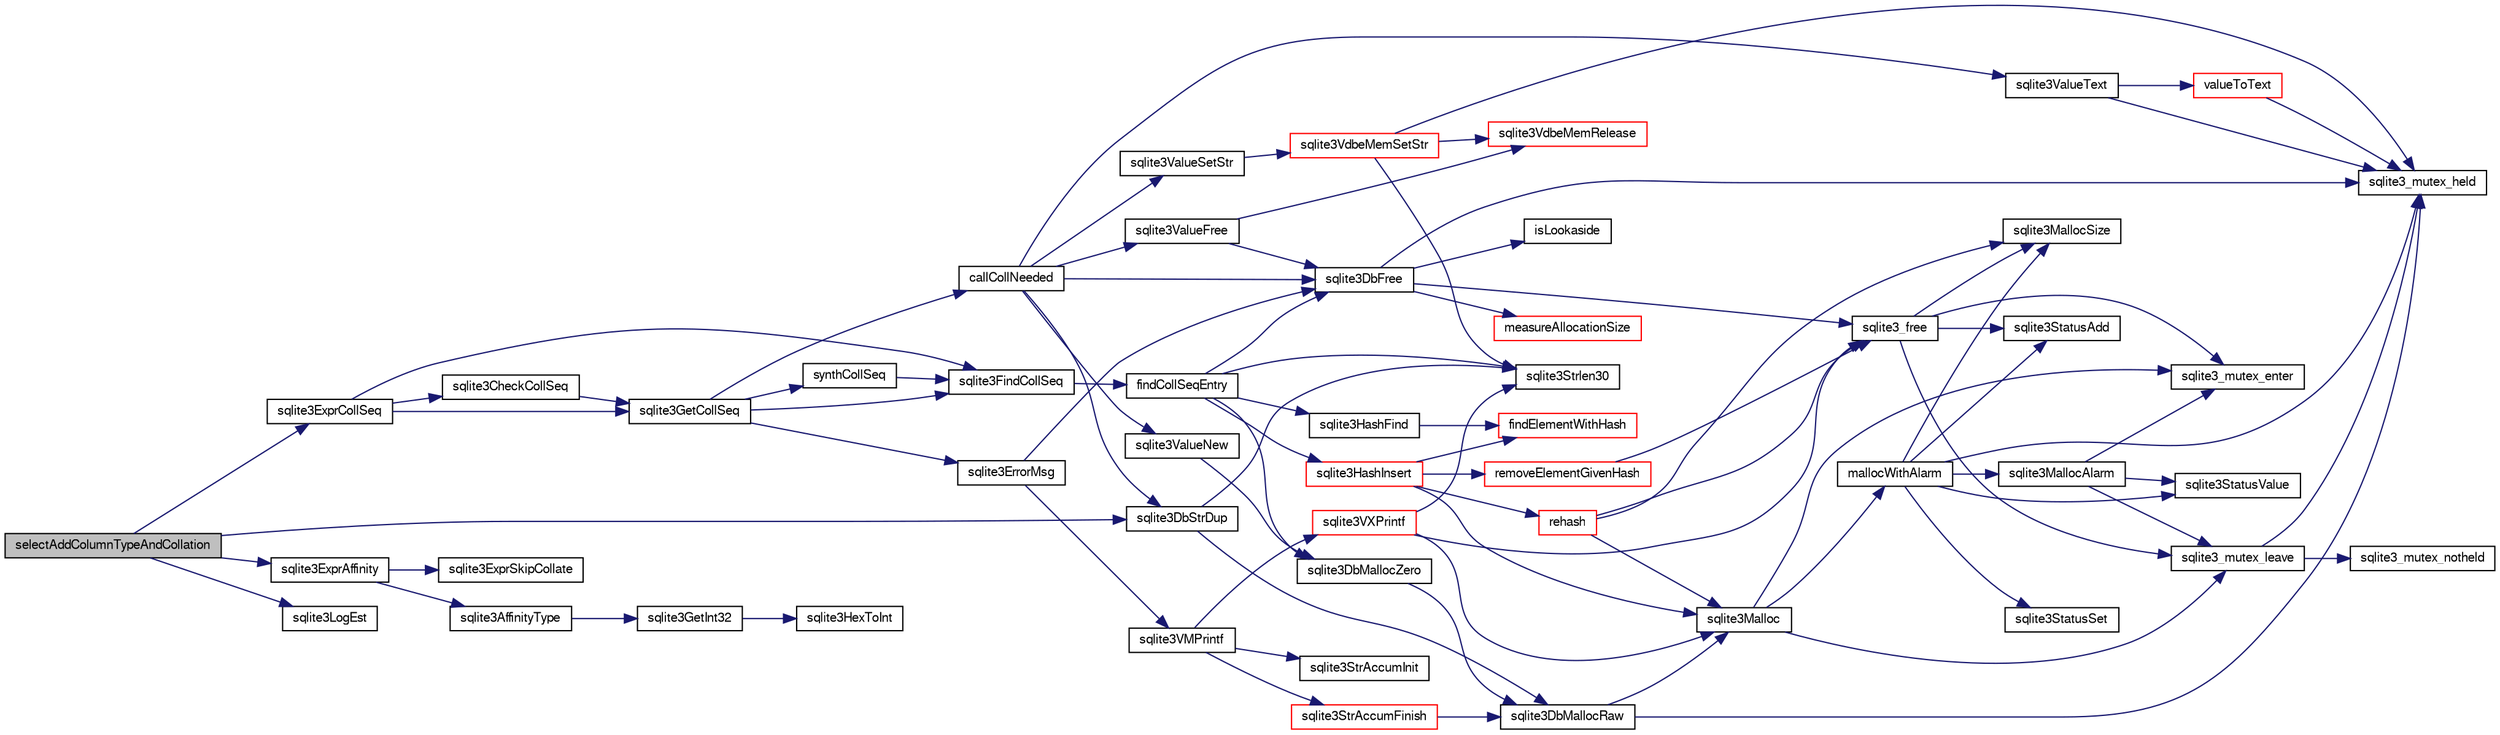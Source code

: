 digraph "selectAddColumnTypeAndCollation"
{
  edge [fontname="FreeSans",fontsize="10",labelfontname="FreeSans",labelfontsize="10"];
  node [fontname="FreeSans",fontsize="10",shape=record];
  rankdir="LR";
  Node285652 [label="selectAddColumnTypeAndCollation",height=0.2,width=0.4,color="black", fillcolor="grey75", style="filled", fontcolor="black"];
  Node285652 -> Node285653 [color="midnightblue",fontsize="10",style="solid",fontname="FreeSans"];
  Node285653 [label="sqlite3DbStrDup",height=0.2,width=0.4,color="black", fillcolor="white", style="filled",URL="$sqlite3_8c.html#a0ec4772ee6de7316ecd1e6cabb1beeef"];
  Node285653 -> Node285654 [color="midnightblue",fontsize="10",style="solid",fontname="FreeSans"];
  Node285654 [label="sqlite3Strlen30",height=0.2,width=0.4,color="black", fillcolor="white", style="filled",URL="$sqlite3_8c.html#a3dcd80ba41f1a308193dee74857b62a7"];
  Node285653 -> Node285655 [color="midnightblue",fontsize="10",style="solid",fontname="FreeSans"];
  Node285655 [label="sqlite3DbMallocRaw",height=0.2,width=0.4,color="black", fillcolor="white", style="filled",URL="$sqlite3_8c.html#abbe8be0cf7175e11ddc3e2218fad924e"];
  Node285655 -> Node285656 [color="midnightblue",fontsize="10",style="solid",fontname="FreeSans"];
  Node285656 [label="sqlite3_mutex_held",height=0.2,width=0.4,color="black", fillcolor="white", style="filled",URL="$sqlite3_8c.html#acf77da68932b6bc163c5e68547ecc3e7"];
  Node285655 -> Node285657 [color="midnightblue",fontsize="10",style="solid",fontname="FreeSans"];
  Node285657 [label="sqlite3Malloc",height=0.2,width=0.4,color="black", fillcolor="white", style="filled",URL="$sqlite3_8c.html#a361a2eaa846b1885f123abe46f5d8b2b"];
  Node285657 -> Node285658 [color="midnightblue",fontsize="10",style="solid",fontname="FreeSans"];
  Node285658 [label="sqlite3_mutex_enter",height=0.2,width=0.4,color="black", fillcolor="white", style="filled",URL="$sqlite3_8c.html#a1c12cde690bd89f104de5cbad12a6bf5"];
  Node285657 -> Node285659 [color="midnightblue",fontsize="10",style="solid",fontname="FreeSans"];
  Node285659 [label="mallocWithAlarm",height=0.2,width=0.4,color="black", fillcolor="white", style="filled",URL="$sqlite3_8c.html#ab070d5cf8e48ec8a6a43cf025d48598b"];
  Node285659 -> Node285656 [color="midnightblue",fontsize="10",style="solid",fontname="FreeSans"];
  Node285659 -> Node285660 [color="midnightblue",fontsize="10",style="solid",fontname="FreeSans"];
  Node285660 [label="sqlite3StatusSet",height=0.2,width=0.4,color="black", fillcolor="white", style="filled",URL="$sqlite3_8c.html#afec7586c01fcb5ea17dc9d7725a589d9"];
  Node285659 -> Node285661 [color="midnightblue",fontsize="10",style="solid",fontname="FreeSans"];
  Node285661 [label="sqlite3StatusValue",height=0.2,width=0.4,color="black", fillcolor="white", style="filled",URL="$sqlite3_8c.html#a30b8ac296c6e200c1fa57708d52c6ef6"];
  Node285659 -> Node285662 [color="midnightblue",fontsize="10",style="solid",fontname="FreeSans"];
  Node285662 [label="sqlite3MallocAlarm",height=0.2,width=0.4,color="black", fillcolor="white", style="filled",URL="$sqlite3_8c.html#ada66988e8471d1198f3219c062377508"];
  Node285662 -> Node285661 [color="midnightblue",fontsize="10",style="solid",fontname="FreeSans"];
  Node285662 -> Node285663 [color="midnightblue",fontsize="10",style="solid",fontname="FreeSans"];
  Node285663 [label="sqlite3_mutex_leave",height=0.2,width=0.4,color="black", fillcolor="white", style="filled",URL="$sqlite3_8c.html#a5838d235601dbd3c1fa993555c6bcc93"];
  Node285663 -> Node285656 [color="midnightblue",fontsize="10",style="solid",fontname="FreeSans"];
  Node285663 -> Node285664 [color="midnightblue",fontsize="10",style="solid",fontname="FreeSans"];
  Node285664 [label="sqlite3_mutex_notheld",height=0.2,width=0.4,color="black", fillcolor="white", style="filled",URL="$sqlite3_8c.html#a83967c837c1c000d3b5adcfaa688f5dc"];
  Node285662 -> Node285658 [color="midnightblue",fontsize="10",style="solid",fontname="FreeSans"];
  Node285659 -> Node285665 [color="midnightblue",fontsize="10",style="solid",fontname="FreeSans"];
  Node285665 [label="sqlite3MallocSize",height=0.2,width=0.4,color="black", fillcolor="white", style="filled",URL="$sqlite3_8c.html#acf5d2a5f35270bafb050bd2def576955"];
  Node285659 -> Node285666 [color="midnightblue",fontsize="10",style="solid",fontname="FreeSans"];
  Node285666 [label="sqlite3StatusAdd",height=0.2,width=0.4,color="black", fillcolor="white", style="filled",URL="$sqlite3_8c.html#afa029f93586aeab4cc85360905dae9cd"];
  Node285657 -> Node285663 [color="midnightblue",fontsize="10",style="solid",fontname="FreeSans"];
  Node285652 -> Node285667 [color="midnightblue",fontsize="10",style="solid",fontname="FreeSans"];
  Node285667 [label="sqlite3ExprAffinity",height=0.2,width=0.4,color="black", fillcolor="white", style="filled",URL="$sqlite3_8c.html#aca6a667380b05650f917422118d8b7d3"];
  Node285667 -> Node285668 [color="midnightblue",fontsize="10",style="solid",fontname="FreeSans"];
  Node285668 [label="sqlite3ExprSkipCollate",height=0.2,width=0.4,color="black", fillcolor="white", style="filled",URL="$sqlite3_8c.html#a91b59896d4e3534de7c33940dca8537c"];
  Node285667 -> Node285669 [color="midnightblue",fontsize="10",style="solid",fontname="FreeSans"];
  Node285669 [label="sqlite3AffinityType",height=0.2,width=0.4,color="black", fillcolor="white", style="filled",URL="$sqlite3_8c.html#ad3b6641027549ec6634f6239256676bd"];
  Node285669 -> Node285670 [color="midnightblue",fontsize="10",style="solid",fontname="FreeSans"];
  Node285670 [label="sqlite3GetInt32",height=0.2,width=0.4,color="black", fillcolor="white", style="filled",URL="$sqlite3_8c.html#a5f876209b4343549fc9224cd11c70928"];
  Node285670 -> Node285671 [color="midnightblue",fontsize="10",style="solid",fontname="FreeSans"];
  Node285671 [label="sqlite3HexToInt",height=0.2,width=0.4,color="black", fillcolor="white", style="filled",URL="$sqlite3_8c.html#ae3802c77b18399c03c8c9f973ff47239"];
  Node285652 -> Node285672 [color="midnightblue",fontsize="10",style="solid",fontname="FreeSans"];
  Node285672 [label="sqlite3ExprCollSeq",height=0.2,width=0.4,color="black", fillcolor="white", style="filled",URL="$sqlite3_8c.html#af36e271ed5ce13d4f2d088a766529574"];
  Node285672 -> Node285673 [color="midnightblue",fontsize="10",style="solid",fontname="FreeSans"];
  Node285673 [label="sqlite3GetCollSeq",height=0.2,width=0.4,color="black", fillcolor="white", style="filled",URL="$sqlite3_8c.html#a4ed2e10e20f9616894d068c6c73c3134"];
  Node285673 -> Node285674 [color="midnightblue",fontsize="10",style="solid",fontname="FreeSans"];
  Node285674 [label="sqlite3FindCollSeq",height=0.2,width=0.4,color="black", fillcolor="white", style="filled",URL="$sqlite3_8c.html#ac4f91d39f24a6435de12698fdb16bc14"];
  Node285674 -> Node285675 [color="midnightblue",fontsize="10",style="solid",fontname="FreeSans"];
  Node285675 [label="findCollSeqEntry",height=0.2,width=0.4,color="black", fillcolor="white", style="filled",URL="$sqlite3_8c.html#aaf9ae07c81dca508e137b5880e94aa98"];
  Node285675 -> Node285676 [color="midnightblue",fontsize="10",style="solid",fontname="FreeSans"];
  Node285676 [label="sqlite3HashFind",height=0.2,width=0.4,color="black", fillcolor="white", style="filled",URL="$sqlite3_8c.html#a8ca124229470a66b4c9c141ded48e2aa"];
  Node285676 -> Node285677 [color="midnightblue",fontsize="10",style="solid",fontname="FreeSans"];
  Node285677 [label="findElementWithHash",height=0.2,width=0.4,color="red", fillcolor="white", style="filled",URL="$sqlite3_8c.html#a75c0f574fa5d51702434c6e980d57d7f"];
  Node285675 -> Node285654 [color="midnightblue",fontsize="10",style="solid",fontname="FreeSans"];
  Node285675 -> Node285679 [color="midnightblue",fontsize="10",style="solid",fontname="FreeSans"];
  Node285679 [label="sqlite3DbMallocZero",height=0.2,width=0.4,color="black", fillcolor="white", style="filled",URL="$sqlite3_8c.html#a49cfebac9d6067a03442c92af73f33e4"];
  Node285679 -> Node285655 [color="midnightblue",fontsize="10",style="solid",fontname="FreeSans"];
  Node285675 -> Node285680 [color="midnightblue",fontsize="10",style="solid",fontname="FreeSans"];
  Node285680 [label="sqlite3HashInsert",height=0.2,width=0.4,color="red", fillcolor="white", style="filled",URL="$sqlite3_8c.html#aebbc6c13b3c139d5f3463938f441da3d"];
  Node285680 -> Node285677 [color="midnightblue",fontsize="10",style="solid",fontname="FreeSans"];
  Node285680 -> Node285681 [color="midnightblue",fontsize="10",style="solid",fontname="FreeSans"];
  Node285681 [label="removeElementGivenHash",height=0.2,width=0.4,color="red", fillcolor="white", style="filled",URL="$sqlite3_8c.html#a97ff4ac3846af0f8caf5426adfa2808a"];
  Node285681 -> Node285682 [color="midnightblue",fontsize="10",style="solid",fontname="FreeSans"];
  Node285682 [label="sqlite3_free",height=0.2,width=0.4,color="black", fillcolor="white", style="filled",URL="$sqlite3_8c.html#a6552349e36a8a691af5487999ab09519"];
  Node285682 -> Node285658 [color="midnightblue",fontsize="10",style="solid",fontname="FreeSans"];
  Node285682 -> Node285666 [color="midnightblue",fontsize="10",style="solid",fontname="FreeSans"];
  Node285682 -> Node285665 [color="midnightblue",fontsize="10",style="solid",fontname="FreeSans"];
  Node285682 -> Node285663 [color="midnightblue",fontsize="10",style="solid",fontname="FreeSans"];
  Node285680 -> Node285657 [color="midnightblue",fontsize="10",style="solid",fontname="FreeSans"];
  Node285680 -> Node285684 [color="midnightblue",fontsize="10",style="solid",fontname="FreeSans"];
  Node285684 [label="rehash",height=0.2,width=0.4,color="red", fillcolor="white", style="filled",URL="$sqlite3_8c.html#a4851529638f6c7af16239ee6e2dcc628"];
  Node285684 -> Node285657 [color="midnightblue",fontsize="10",style="solid",fontname="FreeSans"];
  Node285684 -> Node285682 [color="midnightblue",fontsize="10",style="solid",fontname="FreeSans"];
  Node285684 -> Node285665 [color="midnightblue",fontsize="10",style="solid",fontname="FreeSans"];
  Node285675 -> Node285697 [color="midnightblue",fontsize="10",style="solid",fontname="FreeSans"];
  Node285697 [label="sqlite3DbFree",height=0.2,width=0.4,color="black", fillcolor="white", style="filled",URL="$sqlite3_8c.html#ac70ab821a6607b4a1b909582dc37a069"];
  Node285697 -> Node285656 [color="midnightblue",fontsize="10",style="solid",fontname="FreeSans"];
  Node285697 -> Node285698 [color="midnightblue",fontsize="10",style="solid",fontname="FreeSans"];
  Node285698 [label="measureAllocationSize",height=0.2,width=0.4,color="red", fillcolor="white", style="filled",URL="$sqlite3_8c.html#a45731e644a22fdb756e2b6337224217a"];
  Node285697 -> Node285700 [color="midnightblue",fontsize="10",style="solid",fontname="FreeSans"];
  Node285700 [label="isLookaside",height=0.2,width=0.4,color="black", fillcolor="white", style="filled",URL="$sqlite3_8c.html#a770fa05ff9717b75e16f4d968a77b897"];
  Node285697 -> Node285682 [color="midnightblue",fontsize="10",style="solid",fontname="FreeSans"];
  Node285673 -> Node285953 [color="midnightblue",fontsize="10",style="solid",fontname="FreeSans"];
  Node285953 [label="callCollNeeded",height=0.2,width=0.4,color="black", fillcolor="white", style="filled",URL="$sqlite3_8c.html#a4b69d70c8956d161ab4ec05d87ae1054"];
  Node285953 -> Node285653 [color="midnightblue",fontsize="10",style="solid",fontname="FreeSans"];
  Node285953 -> Node285697 [color="midnightblue",fontsize="10",style="solid",fontname="FreeSans"];
  Node285953 -> Node285954 [color="midnightblue",fontsize="10",style="solid",fontname="FreeSans"];
  Node285954 [label="sqlite3ValueNew",height=0.2,width=0.4,color="black", fillcolor="white", style="filled",URL="$sqlite3_8c.html#ad40a378778daff2d574bec905e35828b"];
  Node285954 -> Node285679 [color="midnightblue",fontsize="10",style="solid",fontname="FreeSans"];
  Node285953 -> Node285955 [color="midnightblue",fontsize="10",style="solid",fontname="FreeSans"];
  Node285955 [label="sqlite3ValueSetStr",height=0.2,width=0.4,color="black", fillcolor="white", style="filled",URL="$sqlite3_8c.html#a1fd40749f47941ee97ff6d798e2bc67e"];
  Node285955 -> Node285789 [color="midnightblue",fontsize="10",style="solid",fontname="FreeSans"];
  Node285789 [label="sqlite3VdbeMemSetStr",height=0.2,width=0.4,color="red", fillcolor="white", style="filled",URL="$sqlite3_8c.html#a9697bec7c3b512483638ea3646191d7d"];
  Node285789 -> Node285656 [color="midnightblue",fontsize="10",style="solid",fontname="FreeSans"];
  Node285789 -> Node285654 [color="midnightblue",fontsize="10",style="solid",fontname="FreeSans"];
  Node285789 -> Node285775 [color="midnightblue",fontsize="10",style="solid",fontname="FreeSans"];
  Node285775 [label="sqlite3VdbeMemRelease",height=0.2,width=0.4,color="red", fillcolor="white", style="filled",URL="$sqlite3_8c.html#a90606361dbeba88159fd6ff03fcc10cc"];
  Node285953 -> Node285763 [color="midnightblue",fontsize="10",style="solid",fontname="FreeSans"];
  Node285763 [label="sqlite3ValueText",height=0.2,width=0.4,color="black", fillcolor="white", style="filled",URL="$sqlite3_8c.html#ad567a94e52d1adf81f4857fdba00a59b"];
  Node285763 -> Node285656 [color="midnightblue",fontsize="10",style="solid",fontname="FreeSans"];
  Node285763 -> Node285764 [color="midnightblue",fontsize="10",style="solid",fontname="FreeSans"];
  Node285764 [label="valueToText",height=0.2,width=0.4,color="red", fillcolor="white", style="filled",URL="$sqlite3_8c.html#abded1c4848e5c5901949c02af499044c"];
  Node285764 -> Node285656 [color="midnightblue",fontsize="10",style="solid",fontname="FreeSans"];
  Node285953 -> Node285956 [color="midnightblue",fontsize="10",style="solid",fontname="FreeSans"];
  Node285956 [label="sqlite3ValueFree",height=0.2,width=0.4,color="black", fillcolor="white", style="filled",URL="$sqlite3_8c.html#afeed84c3f344a833d15c7209265dc520"];
  Node285956 -> Node285775 [color="midnightblue",fontsize="10",style="solid",fontname="FreeSans"];
  Node285956 -> Node285697 [color="midnightblue",fontsize="10",style="solid",fontname="FreeSans"];
  Node285673 -> Node285957 [color="midnightblue",fontsize="10",style="solid",fontname="FreeSans"];
  Node285957 [label="synthCollSeq",height=0.2,width=0.4,color="black", fillcolor="white", style="filled",URL="$sqlite3_8c.html#ac89143f2b98a9efb9f18bb326e271063"];
  Node285957 -> Node285674 [color="midnightblue",fontsize="10",style="solid",fontname="FreeSans"];
  Node285673 -> Node285958 [color="midnightblue",fontsize="10",style="solid",fontname="FreeSans"];
  Node285958 [label="sqlite3ErrorMsg",height=0.2,width=0.4,color="black", fillcolor="white", style="filled",URL="$sqlite3_8c.html#aee2798e173651adae0f9c85469f3457d"];
  Node285958 -> Node285934 [color="midnightblue",fontsize="10",style="solid",fontname="FreeSans"];
  Node285934 [label="sqlite3VMPrintf",height=0.2,width=0.4,color="black", fillcolor="white", style="filled",URL="$sqlite3_8c.html#a05535d0982ef06fbc2ee8195ebbae689"];
  Node285934 -> Node285690 [color="midnightblue",fontsize="10",style="solid",fontname="FreeSans"];
  Node285690 [label="sqlite3StrAccumInit",height=0.2,width=0.4,color="black", fillcolor="white", style="filled",URL="$sqlite3_8c.html#aabf95e113b9d54d519cd15a56215f560"];
  Node285934 -> Node285691 [color="midnightblue",fontsize="10",style="solid",fontname="FreeSans"];
  Node285691 [label="sqlite3VXPrintf",height=0.2,width=0.4,color="red", fillcolor="white", style="filled",URL="$sqlite3_8c.html#a63c25806c9bd4a2b76f9a0eb232c6bde"];
  Node285691 -> Node285657 [color="midnightblue",fontsize="10",style="solid",fontname="FreeSans"];
  Node285691 -> Node285654 [color="midnightblue",fontsize="10",style="solid",fontname="FreeSans"];
  Node285691 -> Node285682 [color="midnightblue",fontsize="10",style="solid",fontname="FreeSans"];
  Node285934 -> Node285783 [color="midnightblue",fontsize="10",style="solid",fontname="FreeSans"];
  Node285783 [label="sqlite3StrAccumFinish",height=0.2,width=0.4,color="red", fillcolor="white", style="filled",URL="$sqlite3_8c.html#adb7f26b10ac1b847db6f000ef4c2e2ba"];
  Node285783 -> Node285655 [color="midnightblue",fontsize="10",style="solid",fontname="FreeSans"];
  Node285958 -> Node285697 [color="midnightblue",fontsize="10",style="solid",fontname="FreeSans"];
  Node285672 -> Node285674 [color="midnightblue",fontsize="10",style="solid",fontname="FreeSans"];
  Node285672 -> Node285959 [color="midnightblue",fontsize="10",style="solid",fontname="FreeSans"];
  Node285959 [label="sqlite3CheckCollSeq",height=0.2,width=0.4,color="black", fillcolor="white", style="filled",URL="$sqlite3_8c.html#aaf12fc8e392ea73879ac89207623d813"];
  Node285959 -> Node285673 [color="midnightblue",fontsize="10",style="solid",fontname="FreeSans"];
  Node285652 -> Node285960 [color="midnightblue",fontsize="10",style="solid",fontname="FreeSans"];
  Node285960 [label="sqlite3LogEst",height=0.2,width=0.4,color="black", fillcolor="white", style="filled",URL="$sqlite3_8c.html#a14c7d015bfd3d4a869739b9e6139c84f"];
}
